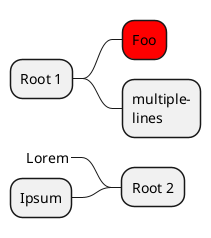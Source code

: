 @startmindmap
' 星号的个数表示层次
* Root 1
**[#red] Foo
' case can be multi-lines, need  : and ;
**:multiple-
lines;

' 控制方向
left side

* Root 2
' remove box
**_ Lorem
** Ipsum
@endmindmap

